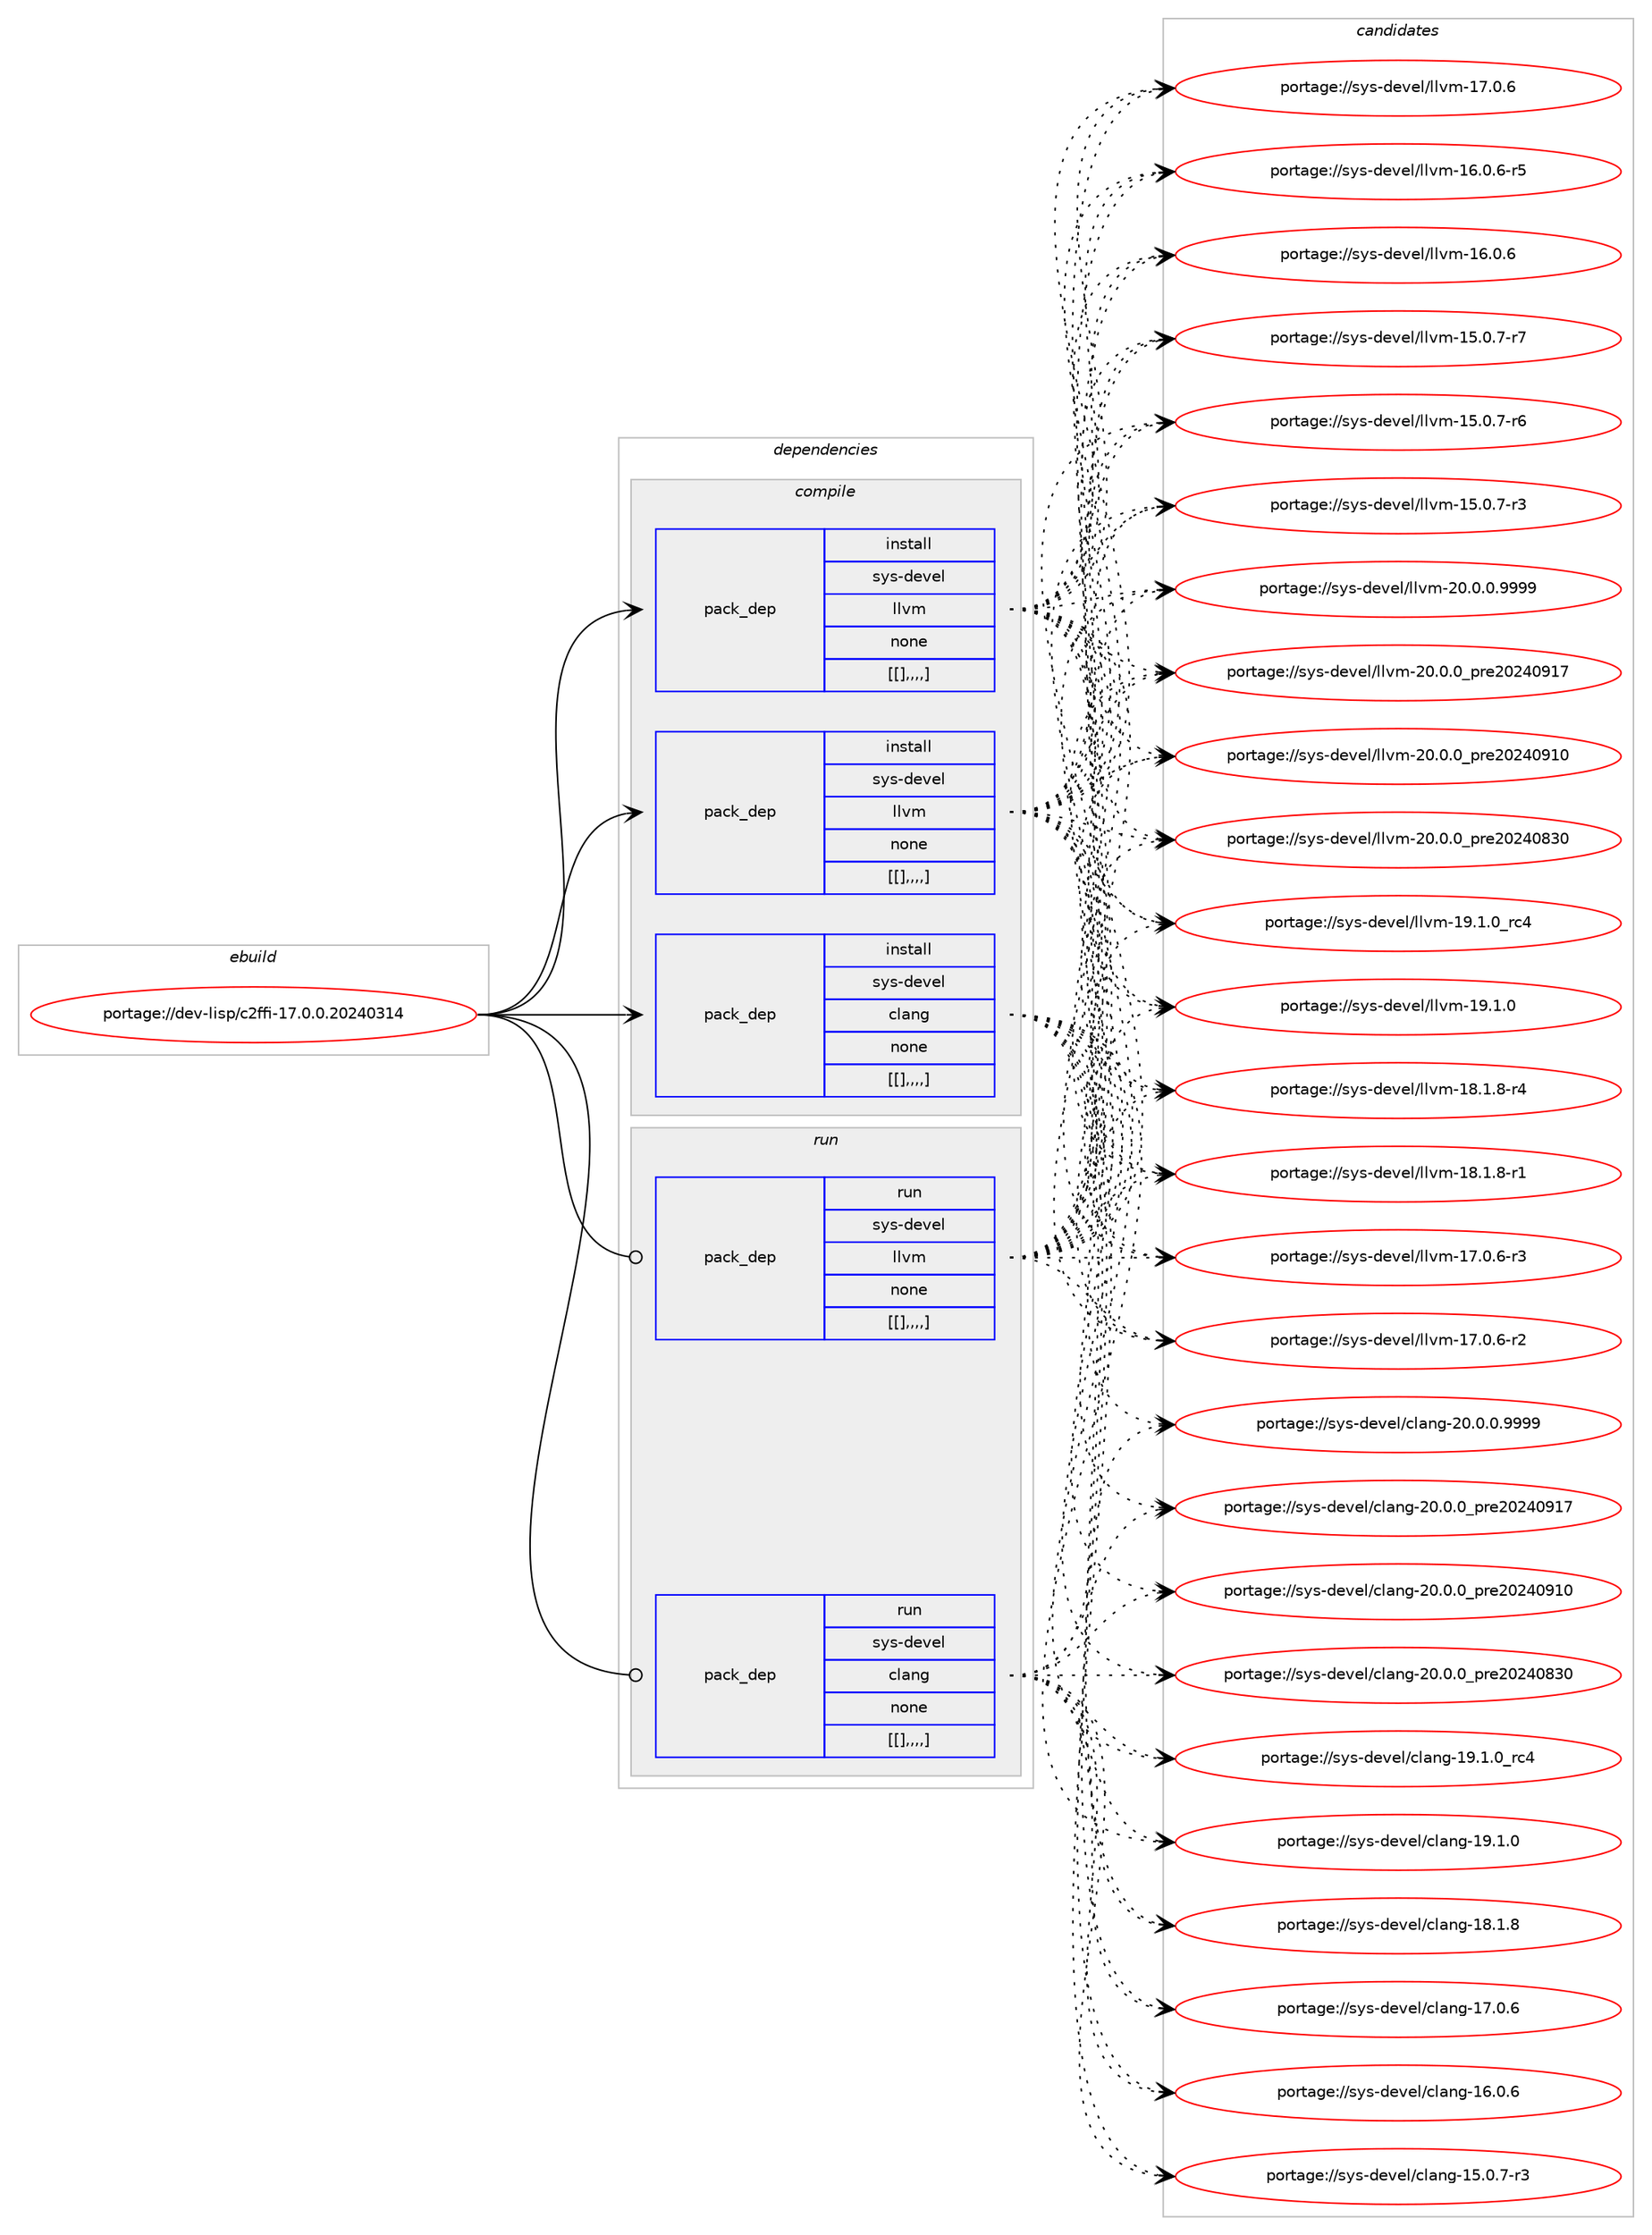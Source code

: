 digraph prolog {

# *************
# Graph options
# *************

newrank=true;
concentrate=true;
compound=true;
graph [rankdir=LR,fontname=Helvetica,fontsize=10,ranksep=1.5];#, ranksep=2.5, nodesep=0.2];
edge  [arrowhead=vee];
node  [fontname=Helvetica,fontsize=10];

# **********
# The ebuild
# **********

subgraph cluster_leftcol {
color=gray;
label=<<i>ebuild</i>>;
id [label="portage://dev-lisp/c2ffi-17.0.0.20240314", color=red, width=4, href="../dev-lisp/c2ffi-17.0.0.20240314.svg"];
}

# ****************
# The dependencies
# ****************

subgraph cluster_midcol {
color=gray;
label=<<i>dependencies</i>>;
subgraph cluster_compile {
fillcolor="#eeeeee";
style=filled;
label=<<i>compile</i>>;
subgraph pack86370 {
dependency117283 [label=<<TABLE BORDER="0" CELLBORDER="1" CELLSPACING="0" CELLPADDING="4" WIDTH="220"><TR><TD ROWSPAN="6" CELLPADDING="30">pack_dep</TD></TR><TR><TD WIDTH="110">install</TD></TR><TR><TD>sys-devel</TD></TR><TR><TD>clang</TD></TR><TR><TD>none</TD></TR><TR><TD>[[],,,,]</TD></TR></TABLE>>, shape=none, color=blue];
}
id:e -> dependency117283:w [weight=20,style="solid",arrowhead="vee"];
subgraph pack86371 {
dependency117284 [label=<<TABLE BORDER="0" CELLBORDER="1" CELLSPACING="0" CELLPADDING="4" WIDTH="220"><TR><TD ROWSPAN="6" CELLPADDING="30">pack_dep</TD></TR><TR><TD WIDTH="110">install</TD></TR><TR><TD>sys-devel</TD></TR><TR><TD>llvm</TD></TR><TR><TD>none</TD></TR><TR><TD>[[],,,,]</TD></TR></TABLE>>, shape=none, color=blue];
}
id:e -> dependency117284:w [weight=20,style="solid",arrowhead="vee"];
subgraph pack86372 {
dependency117285 [label=<<TABLE BORDER="0" CELLBORDER="1" CELLSPACING="0" CELLPADDING="4" WIDTH="220"><TR><TD ROWSPAN="6" CELLPADDING="30">pack_dep</TD></TR><TR><TD WIDTH="110">install</TD></TR><TR><TD>sys-devel</TD></TR><TR><TD>llvm</TD></TR><TR><TD>none</TD></TR><TR><TD>[[],,,,]</TD></TR></TABLE>>, shape=none, color=blue];
}
id:e -> dependency117285:w [weight=20,style="solid",arrowhead="vee"];
}
subgraph cluster_compileandrun {
fillcolor="#eeeeee";
style=filled;
label=<<i>compile and run</i>>;
}
subgraph cluster_run {
fillcolor="#eeeeee";
style=filled;
label=<<i>run</i>>;
subgraph pack86373 {
dependency117286 [label=<<TABLE BORDER="0" CELLBORDER="1" CELLSPACING="0" CELLPADDING="4" WIDTH="220"><TR><TD ROWSPAN="6" CELLPADDING="30">pack_dep</TD></TR><TR><TD WIDTH="110">run</TD></TR><TR><TD>sys-devel</TD></TR><TR><TD>clang</TD></TR><TR><TD>none</TD></TR><TR><TD>[[],,,,]</TD></TR></TABLE>>, shape=none, color=blue];
}
id:e -> dependency117286:w [weight=20,style="solid",arrowhead="odot"];
subgraph pack86374 {
dependency117287 [label=<<TABLE BORDER="0" CELLBORDER="1" CELLSPACING="0" CELLPADDING="4" WIDTH="220"><TR><TD ROWSPAN="6" CELLPADDING="30">pack_dep</TD></TR><TR><TD WIDTH="110">run</TD></TR><TR><TD>sys-devel</TD></TR><TR><TD>llvm</TD></TR><TR><TD>none</TD></TR><TR><TD>[[],,,,]</TD></TR></TABLE>>, shape=none, color=blue];
}
id:e -> dependency117287:w [weight=20,style="solid",arrowhead="odot"];
}
}

# **************
# The candidates
# **************

subgraph cluster_choices {
rank=same;
color=gray;
label=<<i>candidates</i>>;

subgraph choice86370 {
color=black;
nodesep=1;
choice11512111545100101118101108479910897110103455048464846484657575757 [label="portage://sys-devel/clang-20.0.0.9999", color=red, width=4,href="../sys-devel/clang-20.0.0.9999.svg"];
choice1151211154510010111810110847991089711010345504846484648951121141015048505248574955 [label="portage://sys-devel/clang-20.0.0_pre20240917", color=red, width=4,href="../sys-devel/clang-20.0.0_pre20240917.svg"];
choice1151211154510010111810110847991089711010345504846484648951121141015048505248574948 [label="portage://sys-devel/clang-20.0.0_pre20240910", color=red, width=4,href="../sys-devel/clang-20.0.0_pre20240910.svg"];
choice1151211154510010111810110847991089711010345504846484648951121141015048505248565148 [label="portage://sys-devel/clang-20.0.0_pre20240830", color=red, width=4,href="../sys-devel/clang-20.0.0_pre20240830.svg"];
choice1151211154510010111810110847991089711010345495746494648951149952 [label="portage://sys-devel/clang-19.1.0_rc4", color=red, width=4,href="../sys-devel/clang-19.1.0_rc4.svg"];
choice1151211154510010111810110847991089711010345495746494648 [label="portage://sys-devel/clang-19.1.0", color=red, width=4,href="../sys-devel/clang-19.1.0.svg"];
choice1151211154510010111810110847991089711010345495646494656 [label="portage://sys-devel/clang-18.1.8", color=red, width=4,href="../sys-devel/clang-18.1.8.svg"];
choice1151211154510010111810110847991089711010345495546484654 [label="portage://sys-devel/clang-17.0.6", color=red, width=4,href="../sys-devel/clang-17.0.6.svg"];
choice1151211154510010111810110847991089711010345495446484654 [label="portage://sys-devel/clang-16.0.6", color=red, width=4,href="../sys-devel/clang-16.0.6.svg"];
choice11512111545100101118101108479910897110103454953464846554511451 [label="portage://sys-devel/clang-15.0.7-r3", color=red, width=4,href="../sys-devel/clang-15.0.7-r3.svg"];
dependency117283:e -> choice11512111545100101118101108479910897110103455048464846484657575757:w [style=dotted,weight="100"];
dependency117283:e -> choice1151211154510010111810110847991089711010345504846484648951121141015048505248574955:w [style=dotted,weight="100"];
dependency117283:e -> choice1151211154510010111810110847991089711010345504846484648951121141015048505248574948:w [style=dotted,weight="100"];
dependency117283:e -> choice1151211154510010111810110847991089711010345504846484648951121141015048505248565148:w [style=dotted,weight="100"];
dependency117283:e -> choice1151211154510010111810110847991089711010345495746494648951149952:w [style=dotted,weight="100"];
dependency117283:e -> choice1151211154510010111810110847991089711010345495746494648:w [style=dotted,weight="100"];
dependency117283:e -> choice1151211154510010111810110847991089711010345495646494656:w [style=dotted,weight="100"];
dependency117283:e -> choice1151211154510010111810110847991089711010345495546484654:w [style=dotted,weight="100"];
dependency117283:e -> choice1151211154510010111810110847991089711010345495446484654:w [style=dotted,weight="100"];
dependency117283:e -> choice11512111545100101118101108479910897110103454953464846554511451:w [style=dotted,weight="100"];
}
subgraph choice86371 {
color=black;
nodesep=1;
choice1151211154510010111810110847108108118109455048464846484657575757 [label="portage://sys-devel/llvm-20.0.0.9999", color=red, width=4,href="../sys-devel/llvm-20.0.0.9999.svg"];
choice115121115451001011181011084710810811810945504846484648951121141015048505248574955 [label="portage://sys-devel/llvm-20.0.0_pre20240917", color=red, width=4,href="../sys-devel/llvm-20.0.0_pre20240917.svg"];
choice115121115451001011181011084710810811810945504846484648951121141015048505248574948 [label="portage://sys-devel/llvm-20.0.0_pre20240910", color=red, width=4,href="../sys-devel/llvm-20.0.0_pre20240910.svg"];
choice115121115451001011181011084710810811810945504846484648951121141015048505248565148 [label="portage://sys-devel/llvm-20.0.0_pre20240830", color=red, width=4,href="../sys-devel/llvm-20.0.0_pre20240830.svg"];
choice115121115451001011181011084710810811810945495746494648951149952 [label="portage://sys-devel/llvm-19.1.0_rc4", color=red, width=4,href="../sys-devel/llvm-19.1.0_rc4.svg"];
choice115121115451001011181011084710810811810945495746494648 [label="portage://sys-devel/llvm-19.1.0", color=red, width=4,href="../sys-devel/llvm-19.1.0.svg"];
choice1151211154510010111810110847108108118109454956464946564511452 [label="portage://sys-devel/llvm-18.1.8-r4", color=red, width=4,href="../sys-devel/llvm-18.1.8-r4.svg"];
choice1151211154510010111810110847108108118109454956464946564511449 [label="portage://sys-devel/llvm-18.1.8-r1", color=red, width=4,href="../sys-devel/llvm-18.1.8-r1.svg"];
choice1151211154510010111810110847108108118109454955464846544511451 [label="portage://sys-devel/llvm-17.0.6-r3", color=red, width=4,href="../sys-devel/llvm-17.0.6-r3.svg"];
choice1151211154510010111810110847108108118109454955464846544511450 [label="portage://sys-devel/llvm-17.0.6-r2", color=red, width=4,href="../sys-devel/llvm-17.0.6-r2.svg"];
choice115121115451001011181011084710810811810945495546484654 [label="portage://sys-devel/llvm-17.0.6", color=red, width=4,href="../sys-devel/llvm-17.0.6.svg"];
choice1151211154510010111810110847108108118109454954464846544511453 [label="portage://sys-devel/llvm-16.0.6-r5", color=red, width=4,href="../sys-devel/llvm-16.0.6-r5.svg"];
choice115121115451001011181011084710810811810945495446484654 [label="portage://sys-devel/llvm-16.0.6", color=red, width=4,href="../sys-devel/llvm-16.0.6.svg"];
choice1151211154510010111810110847108108118109454953464846554511455 [label="portage://sys-devel/llvm-15.0.7-r7", color=red, width=4,href="../sys-devel/llvm-15.0.7-r7.svg"];
choice1151211154510010111810110847108108118109454953464846554511454 [label="portage://sys-devel/llvm-15.0.7-r6", color=red, width=4,href="../sys-devel/llvm-15.0.7-r6.svg"];
choice1151211154510010111810110847108108118109454953464846554511451 [label="portage://sys-devel/llvm-15.0.7-r3", color=red, width=4,href="../sys-devel/llvm-15.0.7-r3.svg"];
dependency117284:e -> choice1151211154510010111810110847108108118109455048464846484657575757:w [style=dotted,weight="100"];
dependency117284:e -> choice115121115451001011181011084710810811810945504846484648951121141015048505248574955:w [style=dotted,weight="100"];
dependency117284:e -> choice115121115451001011181011084710810811810945504846484648951121141015048505248574948:w [style=dotted,weight="100"];
dependency117284:e -> choice115121115451001011181011084710810811810945504846484648951121141015048505248565148:w [style=dotted,weight="100"];
dependency117284:e -> choice115121115451001011181011084710810811810945495746494648951149952:w [style=dotted,weight="100"];
dependency117284:e -> choice115121115451001011181011084710810811810945495746494648:w [style=dotted,weight="100"];
dependency117284:e -> choice1151211154510010111810110847108108118109454956464946564511452:w [style=dotted,weight="100"];
dependency117284:e -> choice1151211154510010111810110847108108118109454956464946564511449:w [style=dotted,weight="100"];
dependency117284:e -> choice1151211154510010111810110847108108118109454955464846544511451:w [style=dotted,weight="100"];
dependency117284:e -> choice1151211154510010111810110847108108118109454955464846544511450:w [style=dotted,weight="100"];
dependency117284:e -> choice115121115451001011181011084710810811810945495546484654:w [style=dotted,weight="100"];
dependency117284:e -> choice1151211154510010111810110847108108118109454954464846544511453:w [style=dotted,weight="100"];
dependency117284:e -> choice115121115451001011181011084710810811810945495446484654:w [style=dotted,weight="100"];
dependency117284:e -> choice1151211154510010111810110847108108118109454953464846554511455:w [style=dotted,weight="100"];
dependency117284:e -> choice1151211154510010111810110847108108118109454953464846554511454:w [style=dotted,weight="100"];
dependency117284:e -> choice1151211154510010111810110847108108118109454953464846554511451:w [style=dotted,weight="100"];
}
subgraph choice86372 {
color=black;
nodesep=1;
choice1151211154510010111810110847108108118109455048464846484657575757 [label="portage://sys-devel/llvm-20.0.0.9999", color=red, width=4,href="../sys-devel/llvm-20.0.0.9999.svg"];
choice115121115451001011181011084710810811810945504846484648951121141015048505248574955 [label="portage://sys-devel/llvm-20.0.0_pre20240917", color=red, width=4,href="../sys-devel/llvm-20.0.0_pre20240917.svg"];
choice115121115451001011181011084710810811810945504846484648951121141015048505248574948 [label="portage://sys-devel/llvm-20.0.0_pre20240910", color=red, width=4,href="../sys-devel/llvm-20.0.0_pre20240910.svg"];
choice115121115451001011181011084710810811810945504846484648951121141015048505248565148 [label="portage://sys-devel/llvm-20.0.0_pre20240830", color=red, width=4,href="../sys-devel/llvm-20.0.0_pre20240830.svg"];
choice115121115451001011181011084710810811810945495746494648951149952 [label="portage://sys-devel/llvm-19.1.0_rc4", color=red, width=4,href="../sys-devel/llvm-19.1.0_rc4.svg"];
choice115121115451001011181011084710810811810945495746494648 [label="portage://sys-devel/llvm-19.1.0", color=red, width=4,href="../sys-devel/llvm-19.1.0.svg"];
choice1151211154510010111810110847108108118109454956464946564511452 [label="portage://sys-devel/llvm-18.1.8-r4", color=red, width=4,href="../sys-devel/llvm-18.1.8-r4.svg"];
choice1151211154510010111810110847108108118109454956464946564511449 [label="portage://sys-devel/llvm-18.1.8-r1", color=red, width=4,href="../sys-devel/llvm-18.1.8-r1.svg"];
choice1151211154510010111810110847108108118109454955464846544511451 [label="portage://sys-devel/llvm-17.0.6-r3", color=red, width=4,href="../sys-devel/llvm-17.0.6-r3.svg"];
choice1151211154510010111810110847108108118109454955464846544511450 [label="portage://sys-devel/llvm-17.0.6-r2", color=red, width=4,href="../sys-devel/llvm-17.0.6-r2.svg"];
choice115121115451001011181011084710810811810945495546484654 [label="portage://sys-devel/llvm-17.0.6", color=red, width=4,href="../sys-devel/llvm-17.0.6.svg"];
choice1151211154510010111810110847108108118109454954464846544511453 [label="portage://sys-devel/llvm-16.0.6-r5", color=red, width=4,href="../sys-devel/llvm-16.0.6-r5.svg"];
choice115121115451001011181011084710810811810945495446484654 [label="portage://sys-devel/llvm-16.0.6", color=red, width=4,href="../sys-devel/llvm-16.0.6.svg"];
choice1151211154510010111810110847108108118109454953464846554511455 [label="portage://sys-devel/llvm-15.0.7-r7", color=red, width=4,href="../sys-devel/llvm-15.0.7-r7.svg"];
choice1151211154510010111810110847108108118109454953464846554511454 [label="portage://sys-devel/llvm-15.0.7-r6", color=red, width=4,href="../sys-devel/llvm-15.0.7-r6.svg"];
choice1151211154510010111810110847108108118109454953464846554511451 [label="portage://sys-devel/llvm-15.0.7-r3", color=red, width=4,href="../sys-devel/llvm-15.0.7-r3.svg"];
dependency117285:e -> choice1151211154510010111810110847108108118109455048464846484657575757:w [style=dotted,weight="100"];
dependency117285:e -> choice115121115451001011181011084710810811810945504846484648951121141015048505248574955:w [style=dotted,weight="100"];
dependency117285:e -> choice115121115451001011181011084710810811810945504846484648951121141015048505248574948:w [style=dotted,weight="100"];
dependency117285:e -> choice115121115451001011181011084710810811810945504846484648951121141015048505248565148:w [style=dotted,weight="100"];
dependency117285:e -> choice115121115451001011181011084710810811810945495746494648951149952:w [style=dotted,weight="100"];
dependency117285:e -> choice115121115451001011181011084710810811810945495746494648:w [style=dotted,weight="100"];
dependency117285:e -> choice1151211154510010111810110847108108118109454956464946564511452:w [style=dotted,weight="100"];
dependency117285:e -> choice1151211154510010111810110847108108118109454956464946564511449:w [style=dotted,weight="100"];
dependency117285:e -> choice1151211154510010111810110847108108118109454955464846544511451:w [style=dotted,weight="100"];
dependency117285:e -> choice1151211154510010111810110847108108118109454955464846544511450:w [style=dotted,weight="100"];
dependency117285:e -> choice115121115451001011181011084710810811810945495546484654:w [style=dotted,weight="100"];
dependency117285:e -> choice1151211154510010111810110847108108118109454954464846544511453:w [style=dotted,weight="100"];
dependency117285:e -> choice115121115451001011181011084710810811810945495446484654:w [style=dotted,weight="100"];
dependency117285:e -> choice1151211154510010111810110847108108118109454953464846554511455:w [style=dotted,weight="100"];
dependency117285:e -> choice1151211154510010111810110847108108118109454953464846554511454:w [style=dotted,weight="100"];
dependency117285:e -> choice1151211154510010111810110847108108118109454953464846554511451:w [style=dotted,weight="100"];
}
subgraph choice86373 {
color=black;
nodesep=1;
choice11512111545100101118101108479910897110103455048464846484657575757 [label="portage://sys-devel/clang-20.0.0.9999", color=red, width=4,href="../sys-devel/clang-20.0.0.9999.svg"];
choice1151211154510010111810110847991089711010345504846484648951121141015048505248574955 [label="portage://sys-devel/clang-20.0.0_pre20240917", color=red, width=4,href="../sys-devel/clang-20.0.0_pre20240917.svg"];
choice1151211154510010111810110847991089711010345504846484648951121141015048505248574948 [label="portage://sys-devel/clang-20.0.0_pre20240910", color=red, width=4,href="../sys-devel/clang-20.0.0_pre20240910.svg"];
choice1151211154510010111810110847991089711010345504846484648951121141015048505248565148 [label="portage://sys-devel/clang-20.0.0_pre20240830", color=red, width=4,href="../sys-devel/clang-20.0.0_pre20240830.svg"];
choice1151211154510010111810110847991089711010345495746494648951149952 [label="portage://sys-devel/clang-19.1.0_rc4", color=red, width=4,href="../sys-devel/clang-19.1.0_rc4.svg"];
choice1151211154510010111810110847991089711010345495746494648 [label="portage://sys-devel/clang-19.1.0", color=red, width=4,href="../sys-devel/clang-19.1.0.svg"];
choice1151211154510010111810110847991089711010345495646494656 [label="portage://sys-devel/clang-18.1.8", color=red, width=4,href="../sys-devel/clang-18.1.8.svg"];
choice1151211154510010111810110847991089711010345495546484654 [label="portage://sys-devel/clang-17.0.6", color=red, width=4,href="../sys-devel/clang-17.0.6.svg"];
choice1151211154510010111810110847991089711010345495446484654 [label="portage://sys-devel/clang-16.0.6", color=red, width=4,href="../sys-devel/clang-16.0.6.svg"];
choice11512111545100101118101108479910897110103454953464846554511451 [label="portage://sys-devel/clang-15.0.7-r3", color=red, width=4,href="../sys-devel/clang-15.0.7-r3.svg"];
dependency117286:e -> choice11512111545100101118101108479910897110103455048464846484657575757:w [style=dotted,weight="100"];
dependency117286:e -> choice1151211154510010111810110847991089711010345504846484648951121141015048505248574955:w [style=dotted,weight="100"];
dependency117286:e -> choice1151211154510010111810110847991089711010345504846484648951121141015048505248574948:w [style=dotted,weight="100"];
dependency117286:e -> choice1151211154510010111810110847991089711010345504846484648951121141015048505248565148:w [style=dotted,weight="100"];
dependency117286:e -> choice1151211154510010111810110847991089711010345495746494648951149952:w [style=dotted,weight="100"];
dependency117286:e -> choice1151211154510010111810110847991089711010345495746494648:w [style=dotted,weight="100"];
dependency117286:e -> choice1151211154510010111810110847991089711010345495646494656:w [style=dotted,weight="100"];
dependency117286:e -> choice1151211154510010111810110847991089711010345495546484654:w [style=dotted,weight="100"];
dependency117286:e -> choice1151211154510010111810110847991089711010345495446484654:w [style=dotted,weight="100"];
dependency117286:e -> choice11512111545100101118101108479910897110103454953464846554511451:w [style=dotted,weight="100"];
}
subgraph choice86374 {
color=black;
nodesep=1;
choice1151211154510010111810110847108108118109455048464846484657575757 [label="portage://sys-devel/llvm-20.0.0.9999", color=red, width=4,href="../sys-devel/llvm-20.0.0.9999.svg"];
choice115121115451001011181011084710810811810945504846484648951121141015048505248574955 [label="portage://sys-devel/llvm-20.0.0_pre20240917", color=red, width=4,href="../sys-devel/llvm-20.0.0_pre20240917.svg"];
choice115121115451001011181011084710810811810945504846484648951121141015048505248574948 [label="portage://sys-devel/llvm-20.0.0_pre20240910", color=red, width=4,href="../sys-devel/llvm-20.0.0_pre20240910.svg"];
choice115121115451001011181011084710810811810945504846484648951121141015048505248565148 [label="portage://sys-devel/llvm-20.0.0_pre20240830", color=red, width=4,href="../sys-devel/llvm-20.0.0_pre20240830.svg"];
choice115121115451001011181011084710810811810945495746494648951149952 [label="portage://sys-devel/llvm-19.1.0_rc4", color=red, width=4,href="../sys-devel/llvm-19.1.0_rc4.svg"];
choice115121115451001011181011084710810811810945495746494648 [label="portage://sys-devel/llvm-19.1.0", color=red, width=4,href="../sys-devel/llvm-19.1.0.svg"];
choice1151211154510010111810110847108108118109454956464946564511452 [label="portage://sys-devel/llvm-18.1.8-r4", color=red, width=4,href="../sys-devel/llvm-18.1.8-r4.svg"];
choice1151211154510010111810110847108108118109454956464946564511449 [label="portage://sys-devel/llvm-18.1.8-r1", color=red, width=4,href="../sys-devel/llvm-18.1.8-r1.svg"];
choice1151211154510010111810110847108108118109454955464846544511451 [label="portage://sys-devel/llvm-17.0.6-r3", color=red, width=4,href="../sys-devel/llvm-17.0.6-r3.svg"];
choice1151211154510010111810110847108108118109454955464846544511450 [label="portage://sys-devel/llvm-17.0.6-r2", color=red, width=4,href="../sys-devel/llvm-17.0.6-r2.svg"];
choice115121115451001011181011084710810811810945495546484654 [label="portage://sys-devel/llvm-17.0.6", color=red, width=4,href="../sys-devel/llvm-17.0.6.svg"];
choice1151211154510010111810110847108108118109454954464846544511453 [label="portage://sys-devel/llvm-16.0.6-r5", color=red, width=4,href="../sys-devel/llvm-16.0.6-r5.svg"];
choice115121115451001011181011084710810811810945495446484654 [label="portage://sys-devel/llvm-16.0.6", color=red, width=4,href="../sys-devel/llvm-16.0.6.svg"];
choice1151211154510010111810110847108108118109454953464846554511455 [label="portage://sys-devel/llvm-15.0.7-r7", color=red, width=4,href="../sys-devel/llvm-15.0.7-r7.svg"];
choice1151211154510010111810110847108108118109454953464846554511454 [label="portage://sys-devel/llvm-15.0.7-r6", color=red, width=4,href="../sys-devel/llvm-15.0.7-r6.svg"];
choice1151211154510010111810110847108108118109454953464846554511451 [label="portage://sys-devel/llvm-15.0.7-r3", color=red, width=4,href="../sys-devel/llvm-15.0.7-r3.svg"];
dependency117287:e -> choice1151211154510010111810110847108108118109455048464846484657575757:w [style=dotted,weight="100"];
dependency117287:e -> choice115121115451001011181011084710810811810945504846484648951121141015048505248574955:w [style=dotted,weight="100"];
dependency117287:e -> choice115121115451001011181011084710810811810945504846484648951121141015048505248574948:w [style=dotted,weight="100"];
dependency117287:e -> choice115121115451001011181011084710810811810945504846484648951121141015048505248565148:w [style=dotted,weight="100"];
dependency117287:e -> choice115121115451001011181011084710810811810945495746494648951149952:w [style=dotted,weight="100"];
dependency117287:e -> choice115121115451001011181011084710810811810945495746494648:w [style=dotted,weight="100"];
dependency117287:e -> choice1151211154510010111810110847108108118109454956464946564511452:w [style=dotted,weight="100"];
dependency117287:e -> choice1151211154510010111810110847108108118109454956464946564511449:w [style=dotted,weight="100"];
dependency117287:e -> choice1151211154510010111810110847108108118109454955464846544511451:w [style=dotted,weight="100"];
dependency117287:e -> choice1151211154510010111810110847108108118109454955464846544511450:w [style=dotted,weight="100"];
dependency117287:e -> choice115121115451001011181011084710810811810945495546484654:w [style=dotted,weight="100"];
dependency117287:e -> choice1151211154510010111810110847108108118109454954464846544511453:w [style=dotted,weight="100"];
dependency117287:e -> choice115121115451001011181011084710810811810945495446484654:w [style=dotted,weight="100"];
dependency117287:e -> choice1151211154510010111810110847108108118109454953464846554511455:w [style=dotted,weight="100"];
dependency117287:e -> choice1151211154510010111810110847108108118109454953464846554511454:w [style=dotted,weight="100"];
dependency117287:e -> choice1151211154510010111810110847108108118109454953464846554511451:w [style=dotted,weight="100"];
}
}

}
